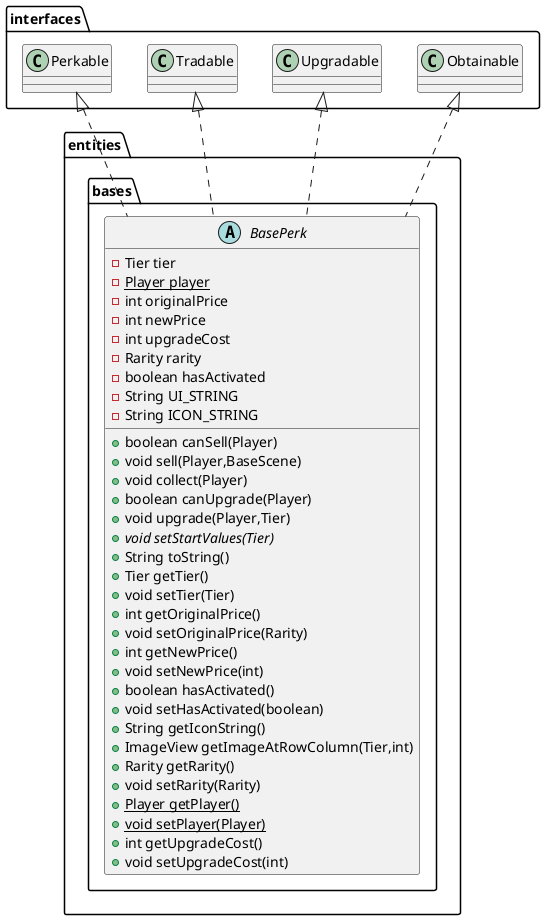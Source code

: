 @startuml
abstract class entities.bases.BasePerk {
- Tier tier
- {static} Player player
- int originalPrice
- int newPrice
- int upgradeCost
- Rarity rarity
- boolean hasActivated
- String UI_STRING
- String ICON_STRING
+ boolean canSell(Player)
+ void sell(Player,BaseScene)
+ void collect(Player)
+ boolean canUpgrade(Player)
+ void upgrade(Player,Tier)
+ {abstract}void setStartValues(Tier)
+ String toString()
+ Tier getTier()
+ void setTier(Tier)
+ int getOriginalPrice()
+ void setOriginalPrice(Rarity)
+ int getNewPrice()
+ void setNewPrice(int)
+ boolean hasActivated()
+ void setHasActivated(boolean)
+ String getIconString()
+ ImageView getImageAtRowColumn(Tier,int)
+ Rarity getRarity()
+ void setRarity(Rarity)
+ {static} Player getPlayer()
+ {static} void setPlayer(Player)
+ int getUpgradeCost()
+ void setUpgradeCost(int)
}




interfaces.Obtainable <|.. entities.bases.BasePerk
interfaces.Upgradable <|.. entities.bases.BasePerk
interfaces.Tradable <|.. entities.bases.BasePerk
interfaces.Perkable <|.. entities.bases.BasePerk
@enduml